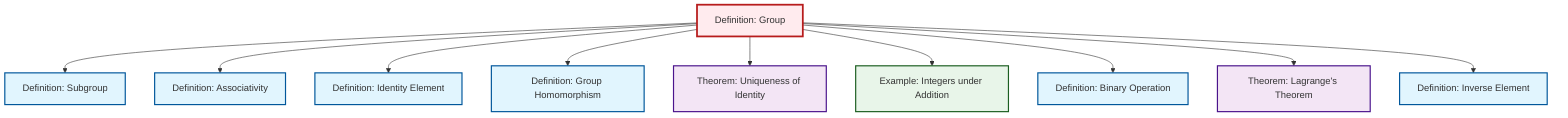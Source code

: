 graph TD
    classDef definition fill:#e1f5fe,stroke:#01579b,stroke-width:2px
    classDef theorem fill:#f3e5f5,stroke:#4a148c,stroke-width:2px
    classDef axiom fill:#fff3e0,stroke:#e65100,stroke-width:2px
    classDef example fill:#e8f5e9,stroke:#1b5e20,stroke-width:2px
    classDef current fill:#ffebee,stroke:#b71c1c,stroke-width:3px
    def-group-example["Definition: Group"]:::definition
    def-subgroup["Definition: Subgroup"]:::definition
    def-associativity["Definition: Associativity"]:::definition
    thm-unique-identity["Theorem: Uniqueness of Identity"]:::theorem
    def-identity-element["Definition: Identity Element"]:::definition
    def-binary-operation["Definition: Binary Operation"]:::definition
    thm-lagrange["Theorem: Lagrange's Theorem"]:::theorem
    def-inverse-element["Definition: Inverse Element"]:::definition
    def-homomorphism["Definition: Group Homomorphism"]:::definition
    ex-integers-addition["Example: Integers under Addition"]:::example
    def-group-example --> def-subgroup
    def-group-example --> def-associativity
    def-group-example --> def-identity-element
    def-group-example --> def-homomorphism
    def-group-example --> thm-unique-identity
    def-group-example --> ex-integers-addition
    def-group-example --> def-binary-operation
    def-group-example --> thm-lagrange
    def-group-example --> def-inverse-element
    class def-group-example current